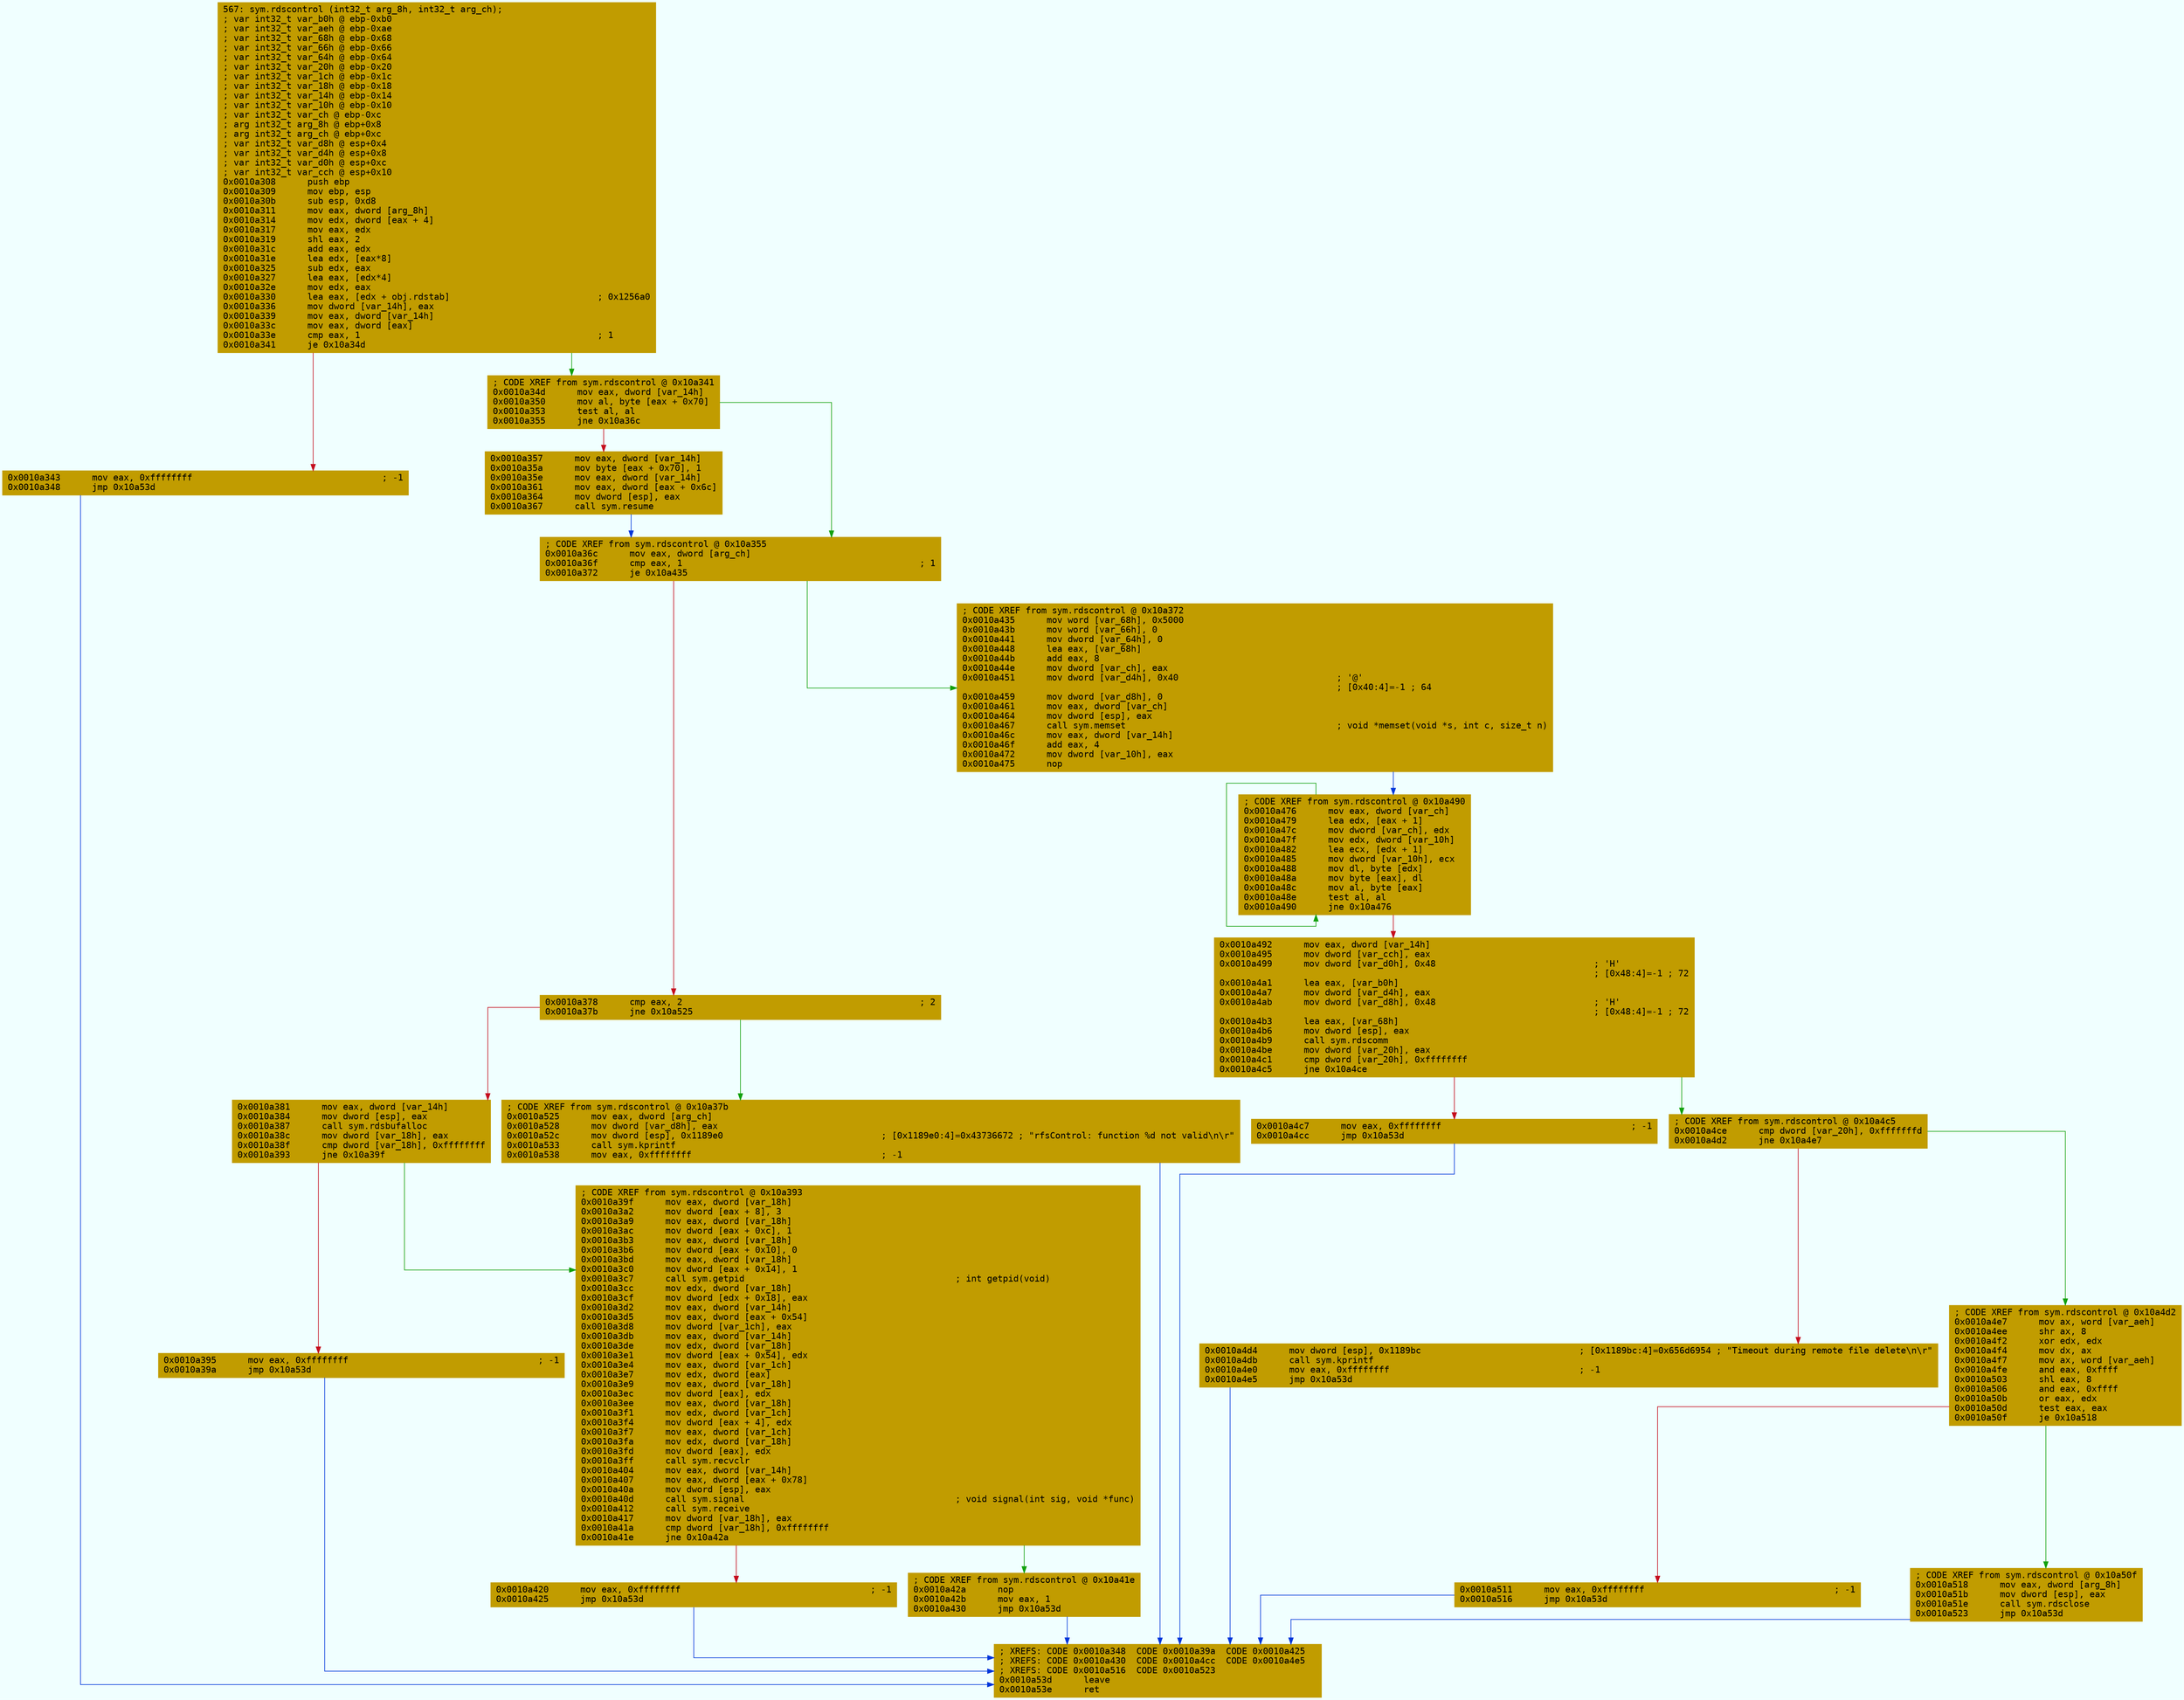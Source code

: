 digraph code {
	graph [bgcolor=azure fontsize=8 fontname="Courier" splines="ortho"];
	node [fillcolor=gray style=filled shape=box];
	edge [arrowhead="normal"];
	"0x0010a308" [URL="sym.rdscontrol/0x0010a308", fillcolor="#c19c00",color="#c19c00", fontname="Courier",label="567: sym.rdscontrol (int32_t arg_8h, int32_t arg_ch);\l; var int32_t var_b0h @ ebp-0xb0\l; var int32_t var_aeh @ ebp-0xae\l; var int32_t var_68h @ ebp-0x68\l; var int32_t var_66h @ ebp-0x66\l; var int32_t var_64h @ ebp-0x64\l; var int32_t var_20h @ ebp-0x20\l; var int32_t var_1ch @ ebp-0x1c\l; var int32_t var_18h @ ebp-0x18\l; var int32_t var_14h @ ebp-0x14\l; var int32_t var_10h @ ebp-0x10\l; var int32_t var_ch @ ebp-0xc\l; arg int32_t arg_8h @ ebp+0x8\l; arg int32_t arg_ch @ ebp+0xc\l; var int32_t var_d8h @ esp+0x4\l; var int32_t var_d4h @ esp+0x8\l; var int32_t var_d0h @ esp+0xc\l; var int32_t var_cch @ esp+0x10\l0x0010a308      push ebp\l0x0010a309      mov ebp, esp\l0x0010a30b      sub esp, 0xd8\l0x0010a311      mov eax, dword [arg_8h]\l0x0010a314      mov edx, dword [eax + 4]\l0x0010a317      mov eax, edx\l0x0010a319      shl eax, 2\l0x0010a31c      add eax, edx\l0x0010a31e      lea edx, [eax*8]\l0x0010a325      sub edx, eax\l0x0010a327      lea eax, [edx*4]\l0x0010a32e      mov edx, eax\l0x0010a330      lea eax, [edx + obj.rdstab]                            ; 0x1256a0\l0x0010a336      mov dword [var_14h], eax\l0x0010a339      mov eax, dword [var_14h]\l0x0010a33c      mov eax, dword [eax]\l0x0010a33e      cmp eax, 1                                             ; 1\l0x0010a341      je 0x10a34d\l"]
	"0x0010a343" [URL="sym.rdscontrol/0x0010a343", fillcolor="#c19c00",color="#c19c00", fontname="Courier",label="0x0010a343      mov eax, 0xffffffff                                    ; -1\l0x0010a348      jmp 0x10a53d\l"]
	"0x0010a34d" [URL="sym.rdscontrol/0x0010a34d", fillcolor="#c19c00",color="#c19c00", fontname="Courier",label="; CODE XREF from sym.rdscontrol @ 0x10a341\l0x0010a34d      mov eax, dword [var_14h]\l0x0010a350      mov al, byte [eax + 0x70]\l0x0010a353      test al, al\l0x0010a355      jne 0x10a36c\l"]
	"0x0010a357" [URL="sym.rdscontrol/0x0010a357", fillcolor="#c19c00",color="#c19c00", fontname="Courier",label="0x0010a357      mov eax, dword [var_14h]\l0x0010a35a      mov byte [eax + 0x70], 1\l0x0010a35e      mov eax, dword [var_14h]\l0x0010a361      mov eax, dword [eax + 0x6c]\l0x0010a364      mov dword [esp], eax\l0x0010a367      call sym.resume\l"]
	"0x0010a36c" [URL="sym.rdscontrol/0x0010a36c", fillcolor="#c19c00",color="#c19c00", fontname="Courier",label="; CODE XREF from sym.rdscontrol @ 0x10a355\l0x0010a36c      mov eax, dword [arg_ch]\l0x0010a36f      cmp eax, 1                                             ; 1\l0x0010a372      je 0x10a435\l"]
	"0x0010a378" [URL="sym.rdscontrol/0x0010a378", fillcolor="#c19c00",color="#c19c00", fontname="Courier",label="0x0010a378      cmp eax, 2                                             ; 2\l0x0010a37b      jne 0x10a525\l"]
	"0x0010a381" [URL="sym.rdscontrol/0x0010a381", fillcolor="#c19c00",color="#c19c00", fontname="Courier",label="0x0010a381      mov eax, dword [var_14h]\l0x0010a384      mov dword [esp], eax\l0x0010a387      call sym.rdsbufalloc\l0x0010a38c      mov dword [var_18h], eax\l0x0010a38f      cmp dword [var_18h], 0xffffffff\l0x0010a393      jne 0x10a39f\l"]
	"0x0010a395" [URL="sym.rdscontrol/0x0010a395", fillcolor="#c19c00",color="#c19c00", fontname="Courier",label="0x0010a395      mov eax, 0xffffffff                                    ; -1\l0x0010a39a      jmp 0x10a53d\l"]
	"0x0010a39f" [URL="sym.rdscontrol/0x0010a39f", fillcolor="#c19c00",color="#c19c00", fontname="Courier",label="; CODE XREF from sym.rdscontrol @ 0x10a393\l0x0010a39f      mov eax, dword [var_18h]\l0x0010a3a2      mov dword [eax + 8], 3\l0x0010a3a9      mov eax, dword [var_18h]\l0x0010a3ac      mov dword [eax + 0xc], 1\l0x0010a3b3      mov eax, dword [var_18h]\l0x0010a3b6      mov dword [eax + 0x10], 0\l0x0010a3bd      mov eax, dword [var_18h]\l0x0010a3c0      mov dword [eax + 0x14], 1\l0x0010a3c7      call sym.getpid                                        ; int getpid(void)\l0x0010a3cc      mov edx, dword [var_18h]\l0x0010a3cf      mov dword [edx + 0x18], eax\l0x0010a3d2      mov eax, dword [var_14h]\l0x0010a3d5      mov eax, dword [eax + 0x54]\l0x0010a3d8      mov dword [var_1ch], eax\l0x0010a3db      mov eax, dword [var_14h]\l0x0010a3de      mov edx, dword [var_18h]\l0x0010a3e1      mov dword [eax + 0x54], edx\l0x0010a3e4      mov eax, dword [var_1ch]\l0x0010a3e7      mov edx, dword [eax]\l0x0010a3e9      mov eax, dword [var_18h]\l0x0010a3ec      mov dword [eax], edx\l0x0010a3ee      mov eax, dword [var_18h]\l0x0010a3f1      mov edx, dword [var_1ch]\l0x0010a3f4      mov dword [eax + 4], edx\l0x0010a3f7      mov eax, dword [var_1ch]\l0x0010a3fa      mov edx, dword [var_18h]\l0x0010a3fd      mov dword [eax], edx\l0x0010a3ff      call sym.recvclr\l0x0010a404      mov eax, dword [var_14h]\l0x0010a407      mov eax, dword [eax + 0x78]\l0x0010a40a      mov dword [esp], eax\l0x0010a40d      call sym.signal                                        ; void signal(int sig, void *func)\l0x0010a412      call sym.receive\l0x0010a417      mov dword [var_18h], eax\l0x0010a41a      cmp dword [var_18h], 0xffffffff\l0x0010a41e      jne 0x10a42a\l"]
	"0x0010a420" [URL="sym.rdscontrol/0x0010a420", fillcolor="#c19c00",color="#c19c00", fontname="Courier",label="0x0010a420      mov eax, 0xffffffff                                    ; -1\l0x0010a425      jmp 0x10a53d\l"]
	"0x0010a42a" [URL="sym.rdscontrol/0x0010a42a", fillcolor="#c19c00",color="#c19c00", fontname="Courier",label="; CODE XREF from sym.rdscontrol @ 0x10a41e\l0x0010a42a      nop\l0x0010a42b      mov eax, 1\l0x0010a430      jmp 0x10a53d\l"]
	"0x0010a435" [URL="sym.rdscontrol/0x0010a435", fillcolor="#c19c00",color="#c19c00", fontname="Courier",label="; CODE XREF from sym.rdscontrol @ 0x10a372\l0x0010a435      mov word [var_68h], 0x5000\l0x0010a43b      mov word [var_66h], 0\l0x0010a441      mov dword [var_64h], 0\l0x0010a448      lea eax, [var_68h]\l0x0010a44b      add eax, 8\l0x0010a44e      mov dword [var_ch], eax\l0x0010a451      mov dword [var_d4h], 0x40                              ; '@'\l                                                                       ; [0x40:4]=-1 ; 64\l0x0010a459      mov dword [var_d8h], 0\l0x0010a461      mov eax, dword [var_ch]\l0x0010a464      mov dword [esp], eax\l0x0010a467      call sym.memset                                        ; void *memset(void *s, int c, size_t n)\l0x0010a46c      mov eax, dword [var_14h]\l0x0010a46f      add eax, 4\l0x0010a472      mov dword [var_10h], eax\l0x0010a475      nop\l"]
	"0x0010a476" [URL="sym.rdscontrol/0x0010a476", fillcolor="#c19c00",color="#c19c00", fontname="Courier",label="; CODE XREF from sym.rdscontrol @ 0x10a490\l0x0010a476      mov eax, dword [var_ch]\l0x0010a479      lea edx, [eax + 1]\l0x0010a47c      mov dword [var_ch], edx\l0x0010a47f      mov edx, dword [var_10h]\l0x0010a482      lea ecx, [edx + 1]\l0x0010a485      mov dword [var_10h], ecx\l0x0010a488      mov dl, byte [edx]\l0x0010a48a      mov byte [eax], dl\l0x0010a48c      mov al, byte [eax]\l0x0010a48e      test al, al\l0x0010a490      jne 0x10a476\l"]
	"0x0010a492" [URL="sym.rdscontrol/0x0010a492", fillcolor="#c19c00",color="#c19c00", fontname="Courier",label="0x0010a492      mov eax, dword [var_14h]\l0x0010a495      mov dword [var_cch], eax\l0x0010a499      mov dword [var_d0h], 0x48                              ; 'H'\l                                                                       ; [0x48:4]=-1 ; 72\l0x0010a4a1      lea eax, [var_b0h]\l0x0010a4a7      mov dword [var_d4h], eax\l0x0010a4ab      mov dword [var_d8h], 0x48                              ; 'H'\l                                                                       ; [0x48:4]=-1 ; 72\l0x0010a4b3      lea eax, [var_68h]\l0x0010a4b6      mov dword [esp], eax\l0x0010a4b9      call sym.rdscomm\l0x0010a4be      mov dword [var_20h], eax\l0x0010a4c1      cmp dword [var_20h], 0xffffffff\l0x0010a4c5      jne 0x10a4ce\l"]
	"0x0010a4c7" [URL="sym.rdscontrol/0x0010a4c7", fillcolor="#c19c00",color="#c19c00", fontname="Courier",label="0x0010a4c7      mov eax, 0xffffffff                                    ; -1\l0x0010a4cc      jmp 0x10a53d\l"]
	"0x0010a4ce" [URL="sym.rdscontrol/0x0010a4ce", fillcolor="#c19c00",color="#c19c00", fontname="Courier",label="; CODE XREF from sym.rdscontrol @ 0x10a4c5\l0x0010a4ce      cmp dword [var_20h], 0xfffffffd\l0x0010a4d2      jne 0x10a4e7\l"]
	"0x0010a4d4" [URL="sym.rdscontrol/0x0010a4d4", fillcolor="#c19c00",color="#c19c00", fontname="Courier",label="0x0010a4d4      mov dword [esp], 0x1189bc                              ; [0x1189bc:4]=0x656d6954 ; \"Timeout during remote file delete\\n\\r\"\l0x0010a4db      call sym.kprintf\l0x0010a4e0      mov eax, 0xffffffff                                    ; -1\l0x0010a4e5      jmp 0x10a53d\l"]
	"0x0010a4e7" [URL="sym.rdscontrol/0x0010a4e7", fillcolor="#c19c00",color="#c19c00", fontname="Courier",label="; CODE XREF from sym.rdscontrol @ 0x10a4d2\l0x0010a4e7      mov ax, word [var_aeh]\l0x0010a4ee      shr ax, 8\l0x0010a4f2      xor edx, edx\l0x0010a4f4      mov dx, ax\l0x0010a4f7      mov ax, word [var_aeh]\l0x0010a4fe      and eax, 0xffff\l0x0010a503      shl eax, 8\l0x0010a506      and eax, 0xffff\l0x0010a50b      or eax, edx\l0x0010a50d      test eax, eax\l0x0010a50f      je 0x10a518\l"]
	"0x0010a511" [URL="sym.rdscontrol/0x0010a511", fillcolor="#c19c00",color="#c19c00", fontname="Courier",label="0x0010a511      mov eax, 0xffffffff                                    ; -1\l0x0010a516      jmp 0x10a53d\l"]
	"0x0010a518" [URL="sym.rdscontrol/0x0010a518", fillcolor="#c19c00",color="#c19c00", fontname="Courier",label="; CODE XREF from sym.rdscontrol @ 0x10a50f\l0x0010a518      mov eax, dword [arg_8h]\l0x0010a51b      mov dword [esp], eax\l0x0010a51e      call sym.rdsclose\l0x0010a523      jmp 0x10a53d\l"]
	"0x0010a525" [URL="sym.rdscontrol/0x0010a525", fillcolor="#c19c00",color="#c19c00", fontname="Courier",label="; CODE XREF from sym.rdscontrol @ 0x10a37b\l0x0010a525      mov eax, dword [arg_ch]\l0x0010a528      mov dword [var_d8h], eax\l0x0010a52c      mov dword [esp], 0x1189e0                              ; [0x1189e0:4]=0x43736672 ; \"rfsControl: function %d not valid\\n\\r\"\l0x0010a533      call sym.kprintf\l0x0010a538      mov eax, 0xffffffff                                    ; -1\l"]
	"0x0010a53d" [URL="sym.rdscontrol/0x0010a53d", fillcolor="#c19c00",color="#c19c00", fontname="Courier",label="; XREFS: CODE 0x0010a348  CODE 0x0010a39a  CODE 0x0010a425  \l; XREFS: CODE 0x0010a430  CODE 0x0010a4cc  CODE 0x0010a4e5  \l; XREFS: CODE 0x0010a516  CODE 0x0010a523  \l0x0010a53d      leave\l0x0010a53e      ret\l"]
        "0x0010a308" -> "0x0010a34d" [color="#13a10e"];
        "0x0010a308" -> "0x0010a343" [color="#c50f1f"];
        "0x0010a343" -> "0x0010a53d" [color="#0037da"];
        "0x0010a34d" -> "0x0010a36c" [color="#13a10e"];
        "0x0010a34d" -> "0x0010a357" [color="#c50f1f"];
        "0x0010a357" -> "0x0010a36c" [color="#0037da"];
        "0x0010a36c" -> "0x0010a435" [color="#13a10e"];
        "0x0010a36c" -> "0x0010a378" [color="#c50f1f"];
        "0x0010a378" -> "0x0010a525" [color="#13a10e"];
        "0x0010a378" -> "0x0010a381" [color="#c50f1f"];
        "0x0010a381" -> "0x0010a39f" [color="#13a10e"];
        "0x0010a381" -> "0x0010a395" [color="#c50f1f"];
        "0x0010a395" -> "0x0010a53d" [color="#0037da"];
        "0x0010a39f" -> "0x0010a42a" [color="#13a10e"];
        "0x0010a39f" -> "0x0010a420" [color="#c50f1f"];
        "0x0010a420" -> "0x0010a53d" [color="#0037da"];
        "0x0010a42a" -> "0x0010a53d" [color="#0037da"];
        "0x0010a435" -> "0x0010a476" [color="#0037da"];
        "0x0010a476" -> "0x0010a476" [color="#13a10e"];
        "0x0010a476" -> "0x0010a492" [color="#c50f1f"];
        "0x0010a492" -> "0x0010a4ce" [color="#13a10e"];
        "0x0010a492" -> "0x0010a4c7" [color="#c50f1f"];
        "0x0010a4c7" -> "0x0010a53d" [color="#0037da"];
        "0x0010a4ce" -> "0x0010a4e7" [color="#13a10e"];
        "0x0010a4ce" -> "0x0010a4d4" [color="#c50f1f"];
        "0x0010a4d4" -> "0x0010a53d" [color="#0037da"];
        "0x0010a4e7" -> "0x0010a518" [color="#13a10e"];
        "0x0010a4e7" -> "0x0010a511" [color="#c50f1f"];
        "0x0010a511" -> "0x0010a53d" [color="#0037da"];
        "0x0010a518" -> "0x0010a53d" [color="#0037da"];
        "0x0010a525" -> "0x0010a53d" [color="#0037da"];
}
